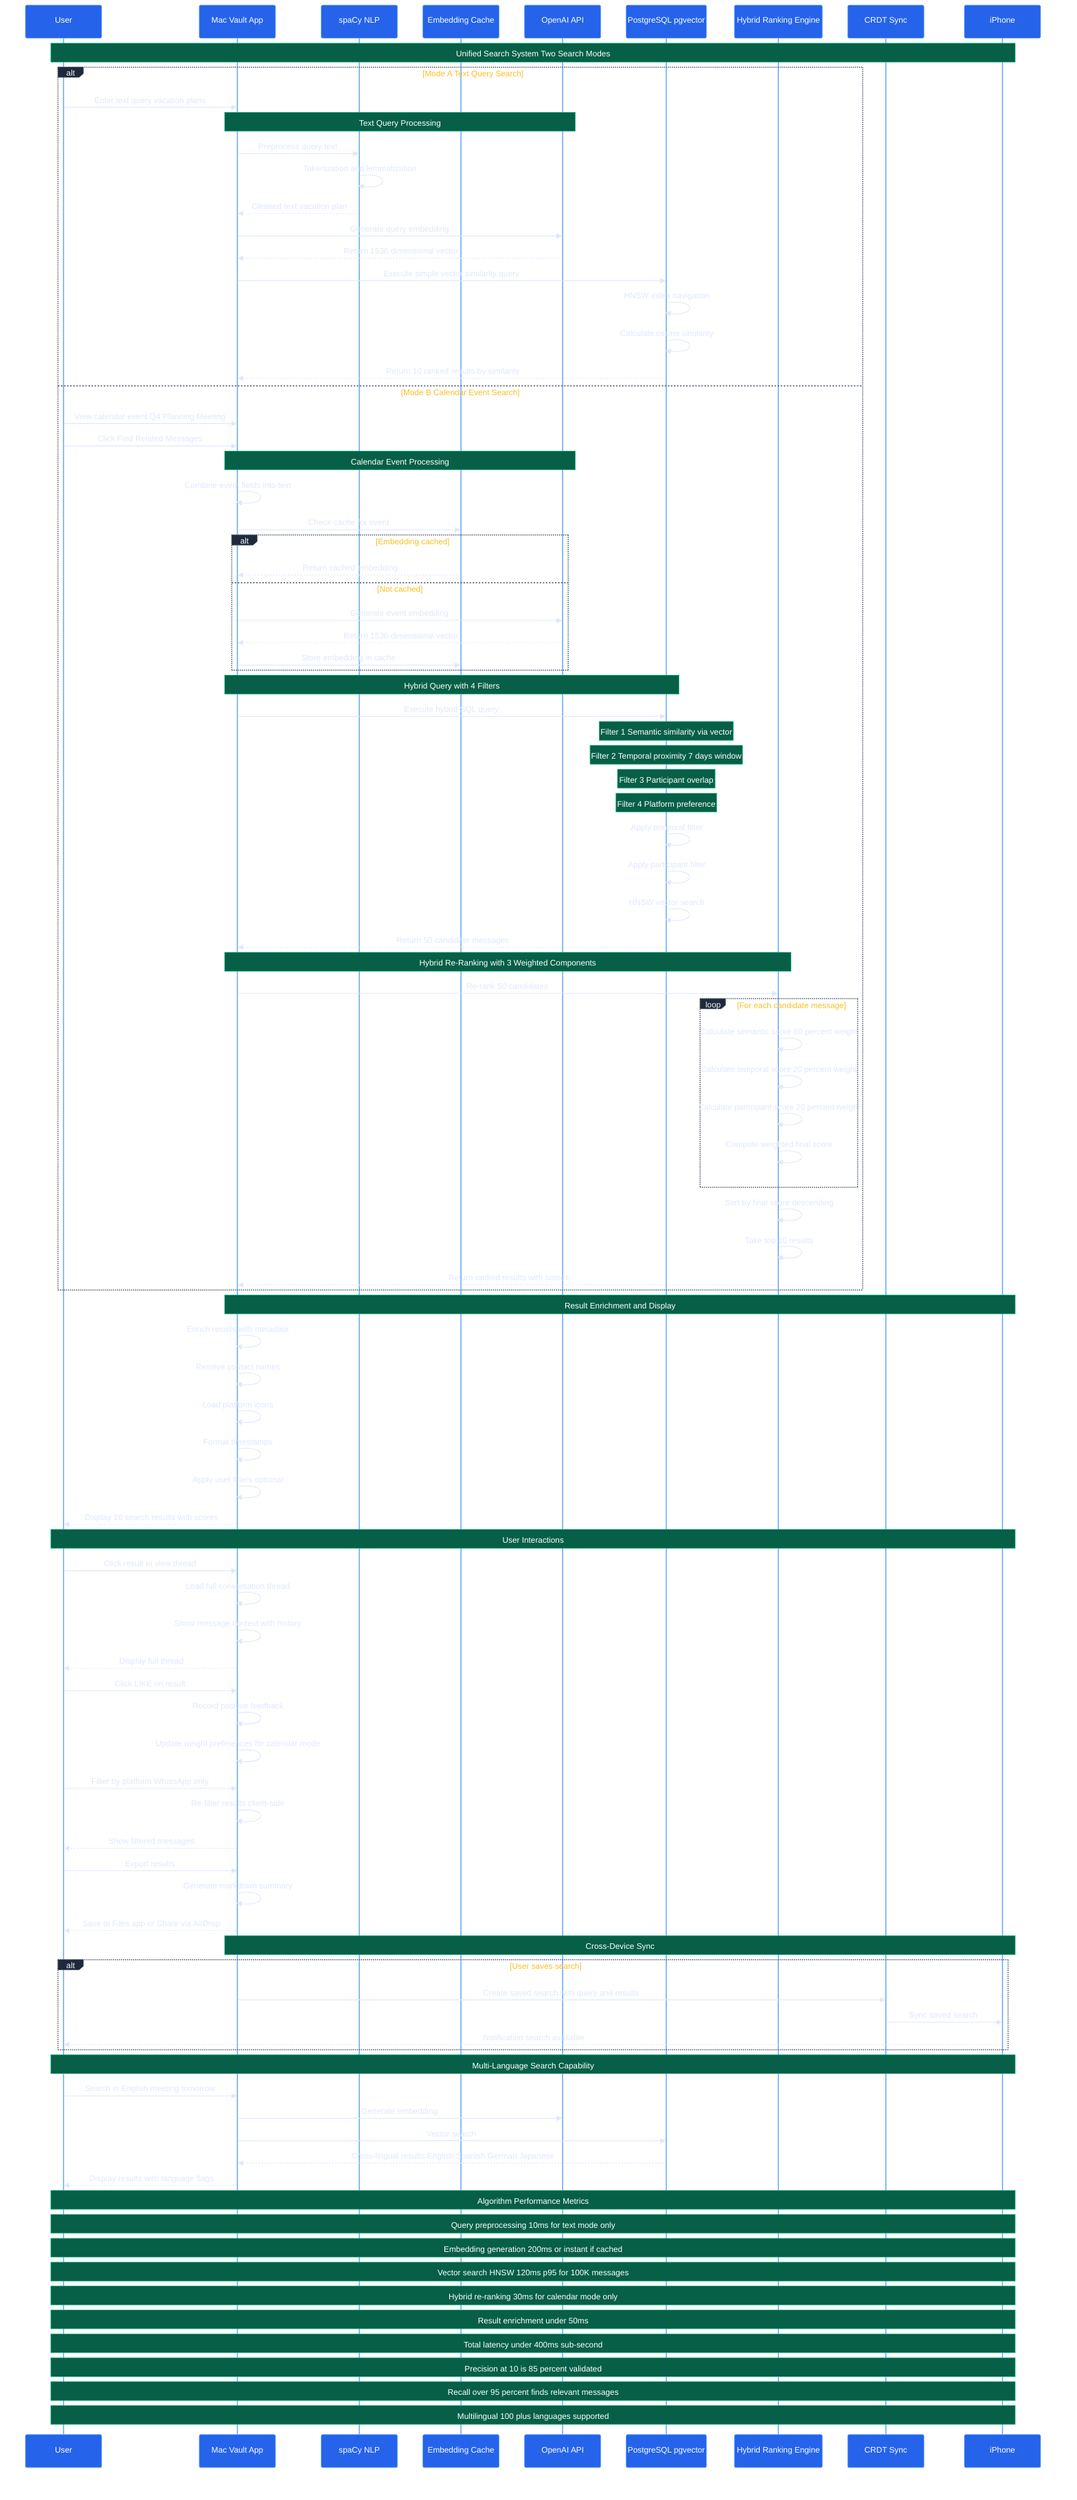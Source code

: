 sequenceDiagram
    participant User
    participant MacApp as Mac Vault App
    participant NLP as spaCy NLP
    participant Cache as Embedding Cache
    participant OpenAI as OpenAI API
    participant PG as PostgreSQL pgvector
    participant Ranker as Hybrid Ranking Engine
    participant CRDT as CRDT Sync
    participant iPhone
    
    Note over User,iPhone: Unified Search System Two Search Modes
    
    alt Mode A Text Query Search
        User->>MacApp: Enter text query vacation plans
        
        Note over MacApp,OpenAI: Text Query Processing
        
        MacApp->>NLP: Preprocess query text
        NLP->>NLP: Tokenization and lemmatization
        NLP-->>MacApp: Cleaned text vacation plan
        
        MacApp->>OpenAI: Generate query embedding
        OpenAI-->>MacApp: Return 1536 dimensional vector
        
        MacApp->>PG: Execute simple vector similarity query
        PG->>PG: HNSW index navigation
        PG->>PG: Calculate cosine similarity
        PG-->>MacApp: Return 10 ranked results by similarity
        
    else Mode B Calendar Event Search
        User->>MacApp: View calendar event Q4 Planning Meeting
        User->>MacApp: Click Find Related Messages
        
        Note over MacApp,OpenAI: Calendar Event Processing
        
        MacApp->>MacApp: Combine event fields into text
        MacApp->>Cache: Check cache for event
        
        alt Embedding cached
            Cache-->>MacApp: Return cached embedding
        else Not cached
            MacApp->>OpenAI: Generate event embedding
            OpenAI-->>MacApp: Return 1536 dimensional vector
            MacApp->>Cache: Store embedding in cache
        end
        
        Note over MacApp,PG: Hybrid Query with 4 Filters
        
        MacApp->>PG: Execute hybrid SQL query
        
        Note over PG: Filter 1 Semantic similarity via vector
        Note over PG: Filter 2 Temporal proximity 7 days window
        Note over PG: Filter 3 Participant overlap
        Note over PG: Filter 4 Platform preference
        
        PG->>PG: Apply temporal filter
        PG->>PG: Apply participant filter  
        PG->>PG: HNSW vector search
        
        PG-->>MacApp: Return 50 candidate messages
        
        Note over MacApp,Ranker: Hybrid Re-Ranking with 3 Weighted Components
        
        MacApp->>Ranker: Re-rank 50 candidates
        
        loop For each candidate message
            Ranker->>Ranker: Calculate semantic score 60 percent weight
            Ranker->>Ranker: Calculate temporal score 20 percent weight
            Ranker->>Ranker: Calculate participant score 20 percent weight
            Ranker->>Ranker: Compute weighted final score
        end
        
        Ranker->>Ranker: Sort by final score descending
        Ranker->>Ranker: Take top 10 results
        
        Ranker-->>MacApp: Return ranked results with scores
    end
    
    Note over MacApp,iPhone: Result Enrichment and Display
    
    MacApp->>MacApp: Enrich results with metadata
    MacApp->>MacApp: Resolve contact names
    MacApp->>MacApp: Load platform icons
    MacApp->>MacApp: Format timestamps
    MacApp->>MacApp: Apply user filters optional
    
    MacApp-->>User: Display 10 search results with scores
    
    Note over User,iPhone: User Interactions
    
    User->>MacApp: Click result to view thread
    MacApp->>MacApp: Load full conversation thread
    MacApp->>MacApp: Show message context with history
    MacApp-->>User: Display full thread
    
    User->>MacApp: Click LIKE on result
    MacApp->>MacApp: Record positive feedback
    MacApp->>MacApp: Update weight preferences for calendar mode
    
    User->>MacApp: Filter by platform WhatsApp only
    MacApp->>MacApp: Re-filter results client-side
    MacApp-->>User: Show filtered messages
    
    User->>MacApp: Export results
    MacApp->>MacApp: Generate markdown summary
    MacApp-->>User: Save to Files app or Share via AirDrop
    
    Note over MacApp,iPhone: Cross-Device Sync
    
    alt User saves search
        MacApp->>CRDT: Create saved search with query and results
        CRDT->>iPhone: Sync saved search
        iPhone-->>User: Notification search available
    end
    
    Note over User,iPhone: Multi-Language Search Capability
    
    User->>MacApp: Search in English meeting tomorrow
    MacApp->>OpenAI: Generate embedding
    MacApp->>PG: Vector search
    PG-->>MacApp: Cross-lingual results English Spanish German Japanese
    MacApp-->>User: Display results with language flags
    
    Note over User,iPhone: Algorithm Performance Metrics
    Note over User,iPhone: Query preprocessing 10ms for text mode only
    Note over User,iPhone: Embedding generation 200ms or instant if cached
    Note over User,iPhone: Vector search HNSW 120ms p95 for 100K messages
    Note over User,iPhone: Hybrid re-ranking 30ms for calendar mode only
    Note over User,iPhone: Result enrichment under 50ms
    Note over User,iPhone: Total latency under 400ms sub-second
    Note over User,iPhone: Precision at 10 is 85 percent validated
    Note over User,iPhone: Recall over 95 percent finds relevant messages
    Note over User,iPhone: Multilingual 100 plus languages supported

    %%{init: {'theme':'dark', 'themeVariables': { 
        'actorBkg':'#2563eb',
        'actorBorder':'#60a5fa',
        'actorTextColor':'#ffffff',
        'actorLineColor':'#60a5fa',
        'signalColor':'#e0e7ff',
        'signalTextColor':'#e0e7ff',
        'labelBoxBkgColor':'#1e293b',
        'labelBoxBorderColor':'#475569',
        'labelTextColor':'#f1f5f9',
        'loopTextColor':'#fbbf24',
        'altTextColor':'#fb923c',
        'noteBkgColor':'#065f46',
        'noteBorderColor':'#10b981',
        'noteTextColor':'#ffffff',
        'activationBkgColor':'#7c3aed',
        'activationBorderColor':'#a78bfa',
        'sequenceNumberColor':'#ffffff'
    }}}%%